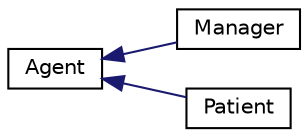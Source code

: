 digraph "Representación gráfica de la clase"
{
 // LATEX_PDF_SIZE
  edge [fontname="Helvetica",fontsize="10",labelfontname="Helvetica",labelfontsize="10"];
  node [fontname="Helvetica",fontsize="10",shape=record];
  rankdir="LR";
  Node0 [label="Agent",height=0.2,width=0.4,color="black", fillcolor="white", style="filled",URL="$d8/dfe/classAgent.html",tooltip="Clase que representa a un agente en la simulación."];
  Node0 -> Node1 [dir="back",color="midnightblue",fontsize="10",style="solid",fontname="Helvetica"];
  Node1 [label="Manager",height=0.2,width=0.4,color="black", fillcolor="white", style="filled",URL="$dd/dcd/classManager.html",tooltip="Clase que representa al agente de tipo gestor de casos."];
  Node0 -> Node2 [dir="back",color="midnightblue",fontsize="10",style="solid",fontname="Helvetica"];
  Node2 [label="Patient",height=0.2,width=0.4,color="black", fillcolor="white", style="filled",URL="$d2/de8/classPatient.html",tooltip="Clase que representa al agente de tipo paciente en la simulación."];
}
